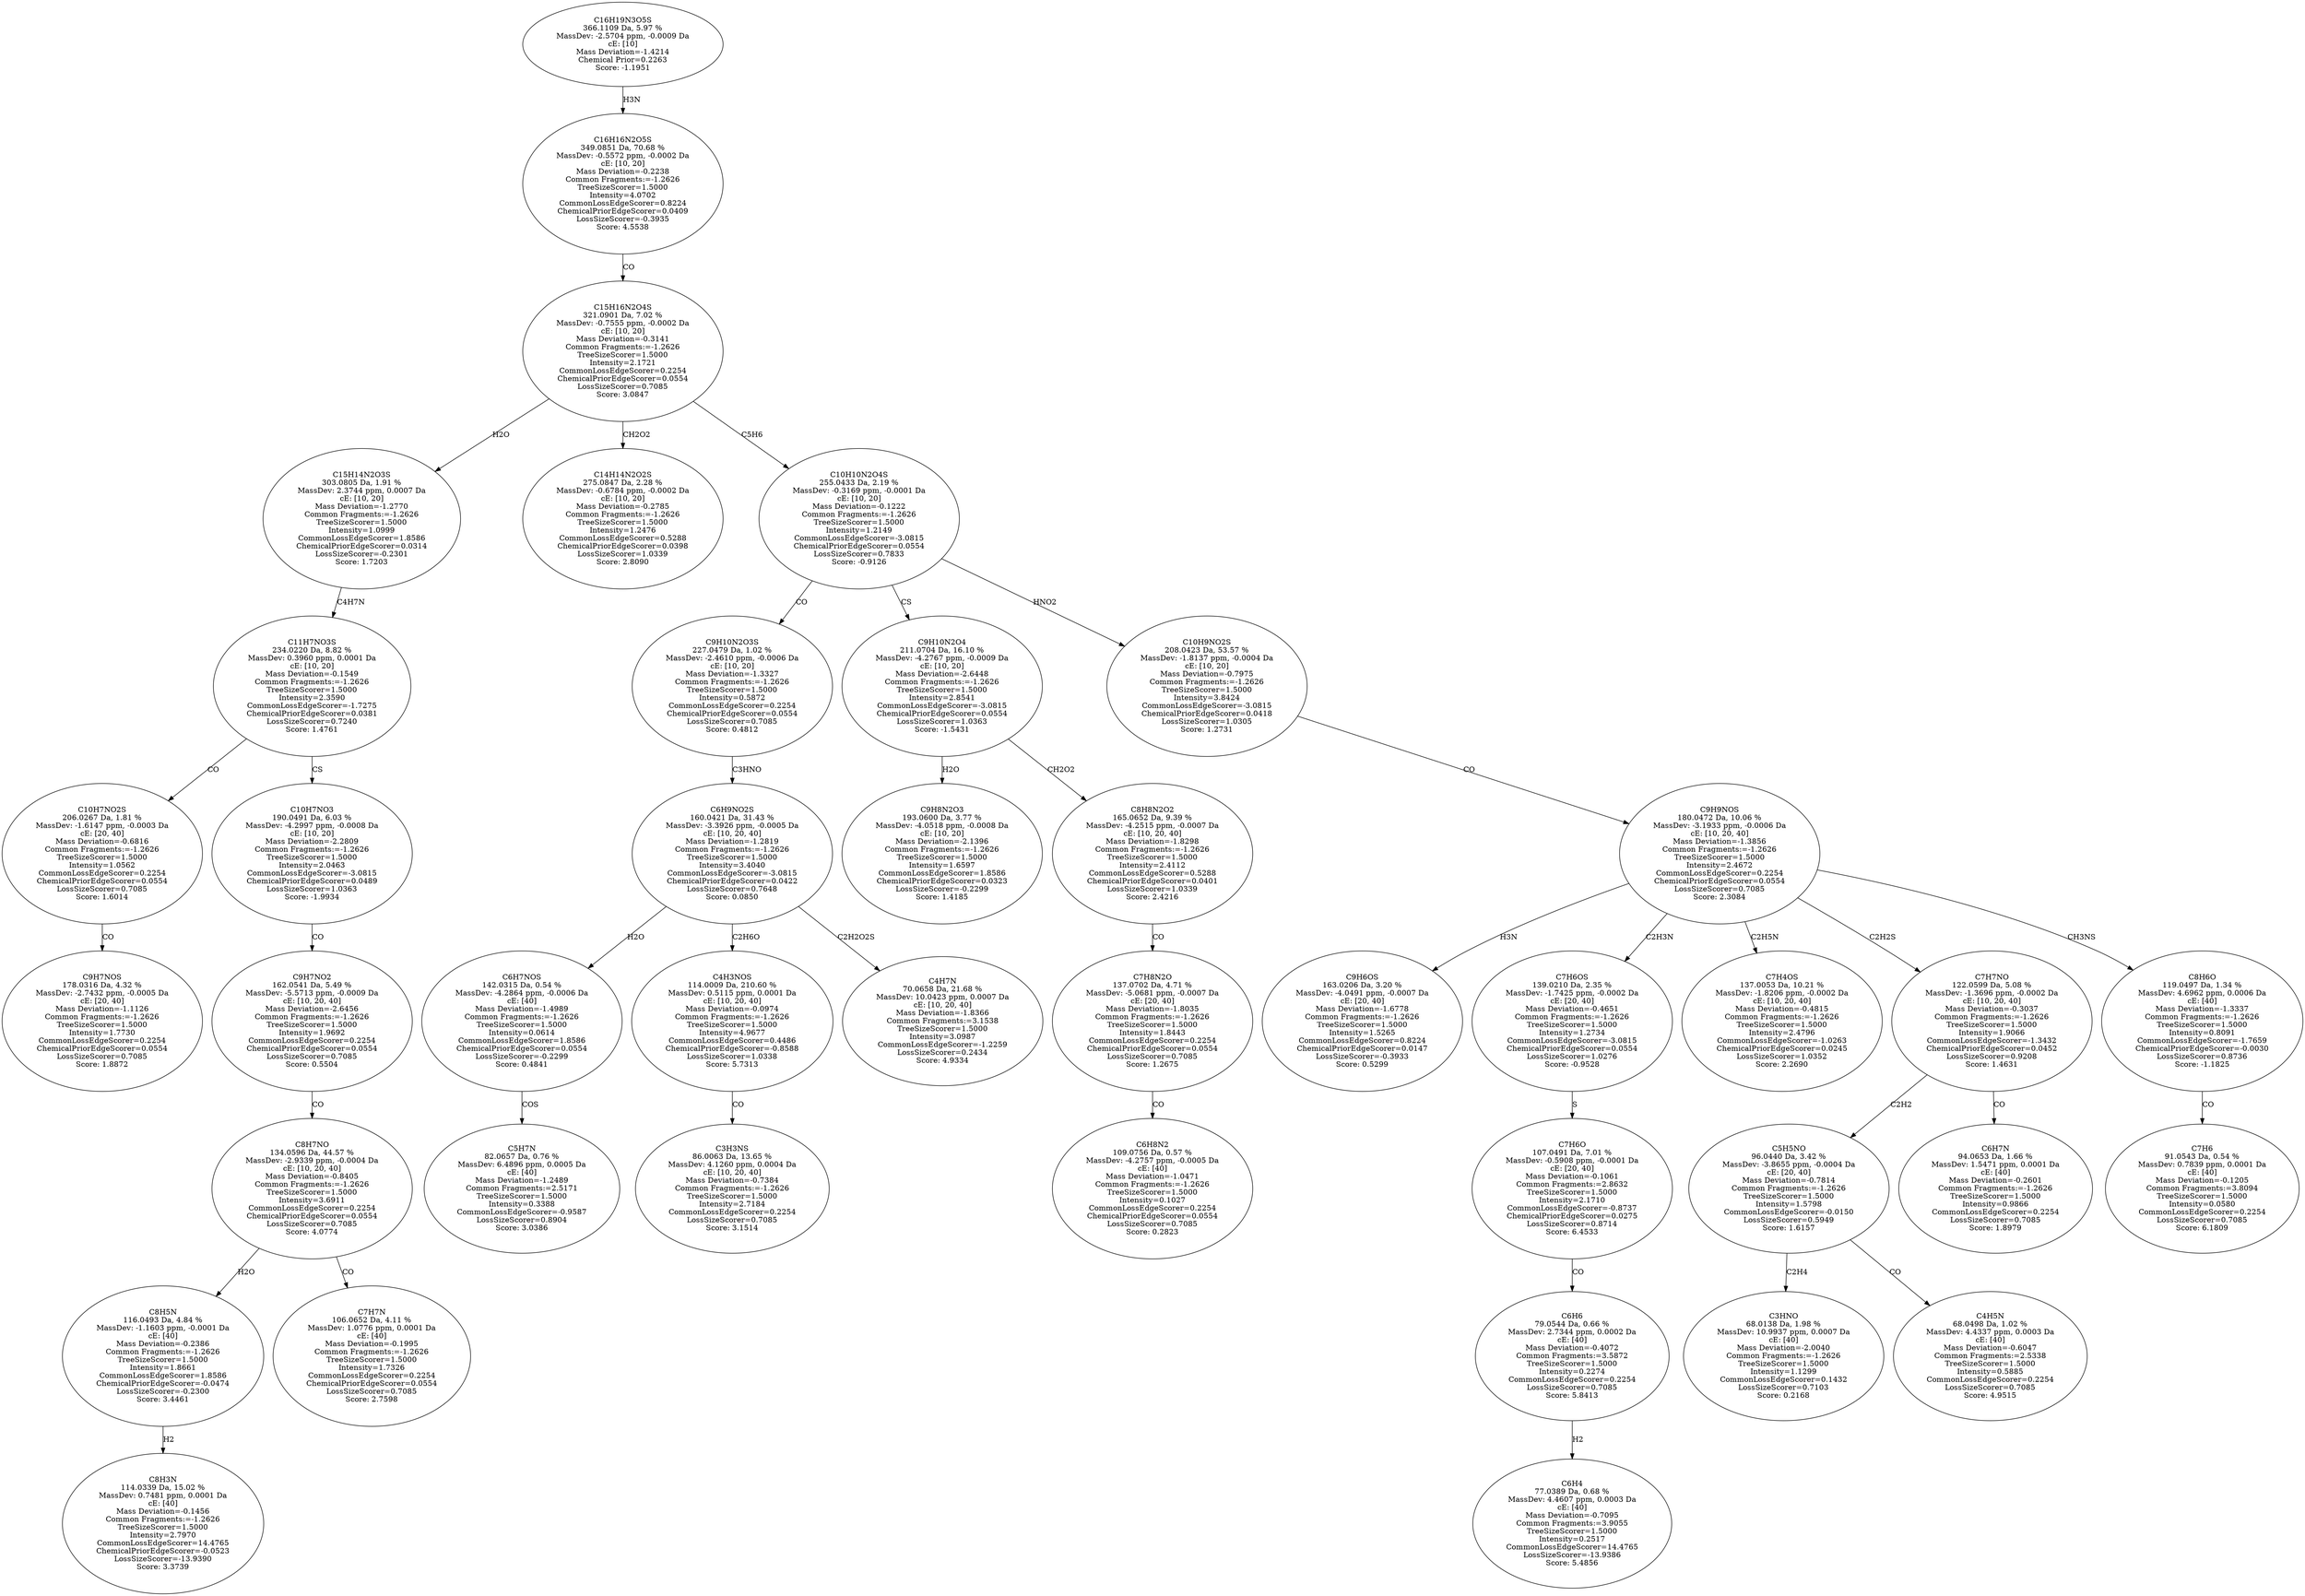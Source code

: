 strict digraph {
v1 [label="C9H7NOS\n178.0316 Da, 4.32 %\nMassDev: -2.7432 ppm, -0.0005 Da\ncE: [20, 40]\nMass Deviation=-1.1126\nCommon Fragments:=-1.2626\nTreeSizeScorer=1.5000\nIntensity=1.7730\nCommonLossEdgeScorer=0.2254\nChemicalPriorEdgeScorer=0.0554\nLossSizeScorer=0.7085\nScore: 1.8872"];
v2 [label="C10H7NO2S\n206.0267 Da, 1.81 %\nMassDev: -1.6147 ppm, -0.0003 Da\ncE: [20, 40]\nMass Deviation=-0.6816\nCommon Fragments:=-1.2626\nTreeSizeScorer=1.5000\nIntensity=1.0562\nCommonLossEdgeScorer=0.2254\nChemicalPriorEdgeScorer=0.0554\nLossSizeScorer=0.7085\nScore: 1.6014"];
v3 [label="C8H3N\n114.0339 Da, 15.02 %\nMassDev: 0.7481 ppm, 0.0001 Da\ncE: [40]\nMass Deviation=-0.1456\nCommon Fragments:=-1.2626\nTreeSizeScorer=1.5000\nIntensity=2.7970\nCommonLossEdgeScorer=14.4765\nChemicalPriorEdgeScorer=-0.0523\nLossSizeScorer=-13.9390\nScore: 3.3739"];
v4 [label="C8H5N\n116.0493 Da, 4.84 %\nMassDev: -1.1603 ppm, -0.0001 Da\ncE: [40]\nMass Deviation=-0.2386\nCommon Fragments:=-1.2626\nTreeSizeScorer=1.5000\nIntensity=1.8661\nCommonLossEdgeScorer=1.8586\nChemicalPriorEdgeScorer=-0.0474\nLossSizeScorer=-0.2300\nScore: 3.4461"];
v5 [label="C7H7N\n106.0652 Da, 4.11 %\nMassDev: 1.0776 ppm, 0.0001 Da\ncE: [40]\nMass Deviation=-0.1995\nCommon Fragments:=-1.2626\nTreeSizeScorer=1.5000\nIntensity=1.7326\nCommonLossEdgeScorer=0.2254\nChemicalPriorEdgeScorer=0.0554\nLossSizeScorer=0.7085\nScore: 2.7598"];
v6 [label="C8H7NO\n134.0596 Da, 44.57 %\nMassDev: -2.9339 ppm, -0.0004 Da\ncE: [10, 20, 40]\nMass Deviation=-0.8405\nCommon Fragments:=-1.2626\nTreeSizeScorer=1.5000\nIntensity=3.6911\nCommonLossEdgeScorer=0.2254\nChemicalPriorEdgeScorer=0.0554\nLossSizeScorer=0.7085\nScore: 4.0774"];
v7 [label="C9H7NO2\n162.0541 Da, 5.49 %\nMassDev: -5.5713 ppm, -0.0009 Da\ncE: [10, 20, 40]\nMass Deviation=-2.6456\nCommon Fragments:=-1.2626\nTreeSizeScorer=1.5000\nIntensity=1.9692\nCommonLossEdgeScorer=0.2254\nChemicalPriorEdgeScorer=0.0554\nLossSizeScorer=0.7085\nScore: 0.5504"];
v8 [label="C10H7NO3\n190.0491 Da, 6.03 %\nMassDev: -4.2997 ppm, -0.0008 Da\ncE: [10, 20]\nMass Deviation=-2.2809\nCommon Fragments:=-1.2626\nTreeSizeScorer=1.5000\nIntensity=2.0463\nCommonLossEdgeScorer=-3.0815\nChemicalPriorEdgeScorer=0.0489\nLossSizeScorer=1.0363\nScore: -1.9934"];
v9 [label="C11H7NO3S\n234.0220 Da, 8.82 %\nMassDev: 0.3960 ppm, 0.0001 Da\ncE: [10, 20]\nMass Deviation=-0.1549\nCommon Fragments:=-1.2626\nTreeSizeScorer=1.5000\nIntensity=2.3590\nCommonLossEdgeScorer=-1.7275\nChemicalPriorEdgeScorer=0.0381\nLossSizeScorer=0.7240\nScore: 1.4761"];
v10 [label="C15H14N2O3S\n303.0805 Da, 1.91 %\nMassDev: 2.3744 ppm, 0.0007 Da\ncE: [10, 20]\nMass Deviation=-1.2770\nCommon Fragments:=-1.2626\nTreeSizeScorer=1.5000\nIntensity=1.0999\nCommonLossEdgeScorer=1.8586\nChemicalPriorEdgeScorer=0.0314\nLossSizeScorer=-0.2301\nScore: 1.7203"];
v11 [label="C14H14N2O2S\n275.0847 Da, 2.28 %\nMassDev: -0.6784 ppm, -0.0002 Da\ncE: [10, 20]\nMass Deviation=-0.2785\nCommon Fragments:=-1.2626\nTreeSizeScorer=1.5000\nIntensity=1.2476\nCommonLossEdgeScorer=0.5288\nChemicalPriorEdgeScorer=0.0398\nLossSizeScorer=1.0339\nScore: 2.8090"];
v12 [label="C5H7N\n82.0657 Da, 0.76 %\nMassDev: 6.4896 ppm, 0.0005 Da\ncE: [40]\nMass Deviation=-1.2489\nCommon Fragments:=2.5171\nTreeSizeScorer=1.5000\nIntensity=0.3388\nCommonLossEdgeScorer=-0.9587\nLossSizeScorer=0.8904\nScore: 3.0386"];
v13 [label="C6H7NOS\n142.0315 Da, 0.54 %\nMassDev: -4.2864 ppm, -0.0006 Da\ncE: [40]\nMass Deviation=-1.4989\nCommon Fragments:=-1.2626\nTreeSizeScorer=1.5000\nIntensity=0.0614\nCommonLossEdgeScorer=1.8586\nChemicalPriorEdgeScorer=0.0554\nLossSizeScorer=-0.2299\nScore: 0.4841"];
v14 [label="C3H3NS\n86.0063 Da, 13.65 %\nMassDev: 4.1260 ppm, 0.0004 Da\ncE: [10, 20, 40]\nMass Deviation=-0.7384\nCommon Fragments:=-1.2626\nTreeSizeScorer=1.5000\nIntensity=2.7184\nCommonLossEdgeScorer=0.2254\nLossSizeScorer=0.7085\nScore: 3.1514"];
v15 [label="C4H3NOS\n114.0009 Da, 210.60 %\nMassDev: 0.5115 ppm, 0.0001 Da\ncE: [10, 20, 40]\nMass Deviation=-0.0974\nCommon Fragments:=-1.2626\nTreeSizeScorer=1.5000\nIntensity=4.9677\nCommonLossEdgeScorer=0.4486\nChemicalPriorEdgeScorer=-0.8588\nLossSizeScorer=1.0338\nScore: 5.7313"];
v16 [label="C4H7N\n70.0658 Da, 21.68 %\nMassDev: 10.0423 ppm, 0.0007 Da\ncE: [10, 20, 40]\nMass Deviation=-1.8366\nCommon Fragments:=3.1538\nTreeSizeScorer=1.5000\nIntensity=3.0987\nCommonLossEdgeScorer=-1.2259\nLossSizeScorer=0.2434\nScore: 4.9334"];
v17 [label="C6H9NO2S\n160.0421 Da, 31.43 %\nMassDev: -3.3926 ppm, -0.0005 Da\ncE: [10, 20, 40]\nMass Deviation=-1.2819\nCommon Fragments:=-1.2626\nTreeSizeScorer=1.5000\nIntensity=3.4040\nCommonLossEdgeScorer=-3.0815\nChemicalPriorEdgeScorer=0.0422\nLossSizeScorer=0.7648\nScore: 0.0850"];
v18 [label="C9H10N2O3S\n227.0479 Da, 1.02 %\nMassDev: -2.4610 ppm, -0.0006 Da\ncE: [10, 20]\nMass Deviation=-1.3327\nCommon Fragments:=-1.2626\nTreeSizeScorer=1.5000\nIntensity=0.5872\nCommonLossEdgeScorer=0.2254\nChemicalPriorEdgeScorer=0.0554\nLossSizeScorer=0.7085\nScore: 0.4812"];
v19 [label="C9H8N2O3\n193.0600 Da, 3.77 %\nMassDev: -4.0518 ppm, -0.0008 Da\ncE: [10, 20]\nMass Deviation=-2.1396\nCommon Fragments:=-1.2626\nTreeSizeScorer=1.5000\nIntensity=1.6597\nCommonLossEdgeScorer=1.8586\nChemicalPriorEdgeScorer=0.0323\nLossSizeScorer=-0.2299\nScore: 1.4185"];
v20 [label="C6H8N2\n109.0756 Da, 0.57 %\nMassDev: -4.2757 ppm, -0.0005 Da\ncE: [40]\nMass Deviation=-1.0471\nCommon Fragments:=-1.2626\nTreeSizeScorer=1.5000\nIntensity=0.1027\nCommonLossEdgeScorer=0.2254\nChemicalPriorEdgeScorer=0.0554\nLossSizeScorer=0.7085\nScore: 0.2823"];
v21 [label="C7H8N2O\n137.0702 Da, 4.71 %\nMassDev: -5.0681 ppm, -0.0007 Da\ncE: [20, 40]\nMass Deviation=-1.8035\nCommon Fragments:=-1.2626\nTreeSizeScorer=1.5000\nIntensity=1.8443\nCommonLossEdgeScorer=0.2254\nChemicalPriorEdgeScorer=0.0554\nLossSizeScorer=0.7085\nScore: 1.2675"];
v22 [label="C8H8N2O2\n165.0652 Da, 9.39 %\nMassDev: -4.2515 ppm, -0.0007 Da\ncE: [10, 20, 40]\nMass Deviation=-1.8298\nCommon Fragments:=-1.2626\nTreeSizeScorer=1.5000\nIntensity=2.4112\nCommonLossEdgeScorer=0.5288\nChemicalPriorEdgeScorer=0.0401\nLossSizeScorer=1.0339\nScore: 2.4216"];
v23 [label="C9H10N2O4\n211.0704 Da, 16.10 %\nMassDev: -4.2767 ppm, -0.0009 Da\ncE: [10, 20]\nMass Deviation=-2.6448\nCommon Fragments:=-1.2626\nTreeSizeScorer=1.5000\nIntensity=2.8541\nCommonLossEdgeScorer=-3.0815\nChemicalPriorEdgeScorer=0.0554\nLossSizeScorer=1.0363\nScore: -1.5431"];
v24 [label="C9H6OS\n163.0206 Da, 3.20 %\nMassDev: -4.0491 ppm, -0.0007 Da\ncE: [20, 40]\nMass Deviation=-1.6778\nCommon Fragments:=-1.2626\nTreeSizeScorer=1.5000\nIntensity=1.5265\nCommonLossEdgeScorer=0.8224\nChemicalPriorEdgeScorer=0.0147\nLossSizeScorer=-0.3933\nScore: 0.5299"];
v25 [label="C6H4\n77.0389 Da, 0.68 %\nMassDev: 4.4607 ppm, 0.0003 Da\ncE: [40]\nMass Deviation=-0.7095\nCommon Fragments:=3.9055\nTreeSizeScorer=1.5000\nIntensity=0.2517\nCommonLossEdgeScorer=14.4765\nLossSizeScorer=-13.9386\nScore: 5.4856"];
v26 [label="C6H6\n79.0544 Da, 0.66 %\nMassDev: 2.7344 ppm, 0.0002 Da\ncE: [40]\nMass Deviation=-0.4072\nCommon Fragments:=3.5872\nTreeSizeScorer=1.5000\nIntensity=0.2274\nCommonLossEdgeScorer=0.2254\nLossSizeScorer=0.7085\nScore: 5.8413"];
v27 [label="C7H6O\n107.0491 Da, 7.01 %\nMassDev: -0.5908 ppm, -0.0001 Da\ncE: [20, 40]\nMass Deviation=-0.1061\nCommon Fragments:=2.8632\nTreeSizeScorer=1.5000\nIntensity=2.1710\nCommonLossEdgeScorer=-0.8737\nChemicalPriorEdgeScorer=0.0275\nLossSizeScorer=0.8714\nScore: 6.4533"];
v28 [label="C7H6OS\n139.0210 Da, 2.35 %\nMassDev: -1.7425 ppm, -0.0002 Da\ncE: [20, 40]\nMass Deviation=-0.4651\nCommon Fragments:=-1.2626\nTreeSizeScorer=1.5000\nIntensity=1.2734\nCommonLossEdgeScorer=-3.0815\nChemicalPriorEdgeScorer=0.0554\nLossSizeScorer=1.0276\nScore: -0.9528"];
v29 [label="C7H4OS\n137.0053 Da, 10.21 %\nMassDev: -1.8206 ppm, -0.0002 Da\ncE: [10, 20, 40]\nMass Deviation=-0.4815\nCommon Fragments:=-1.2626\nTreeSizeScorer=1.5000\nIntensity=2.4796\nCommonLossEdgeScorer=-1.0263\nChemicalPriorEdgeScorer=0.0245\nLossSizeScorer=1.0352\nScore: 2.2690"];
v30 [label="C3HNO\n68.0138 Da, 1.98 %\nMassDev: 10.9937 ppm, 0.0007 Da\ncE: [40]\nMass Deviation=-2.0040\nCommon Fragments:=-1.2626\nTreeSizeScorer=1.5000\nIntensity=1.1299\nCommonLossEdgeScorer=0.1432\nLossSizeScorer=0.7103\nScore: 0.2168"];
v31 [label="C4H5N\n68.0498 Da, 1.02 %\nMassDev: 4.4337 ppm, 0.0003 Da\ncE: [40]\nMass Deviation=-0.6047\nCommon Fragments:=2.5338\nTreeSizeScorer=1.5000\nIntensity=0.5885\nCommonLossEdgeScorer=0.2254\nLossSizeScorer=0.7085\nScore: 4.9515"];
v32 [label="C5H5NO\n96.0440 Da, 3.42 %\nMassDev: -3.8655 ppm, -0.0004 Da\ncE: [20, 40]\nMass Deviation=-0.7814\nCommon Fragments:=-1.2626\nTreeSizeScorer=1.5000\nIntensity=1.5798\nCommonLossEdgeScorer=-0.0150\nLossSizeScorer=0.5949\nScore: 1.6157"];
v33 [label="C6H7N\n94.0653 Da, 1.66 %\nMassDev: 1.5471 ppm, 0.0001 Da\ncE: [40]\nMass Deviation=-0.2601\nCommon Fragments:=-1.2626\nTreeSizeScorer=1.5000\nIntensity=0.9866\nCommonLossEdgeScorer=0.2254\nLossSizeScorer=0.7085\nScore: 1.8979"];
v34 [label="C7H7NO\n122.0599 Da, 5.08 %\nMassDev: -1.3696 ppm, -0.0002 Da\ncE: [10, 20, 40]\nMass Deviation=-0.3037\nCommon Fragments:=-1.2626\nTreeSizeScorer=1.5000\nIntensity=1.9066\nCommonLossEdgeScorer=-1.3432\nChemicalPriorEdgeScorer=0.0452\nLossSizeScorer=0.9208\nScore: 1.4631"];
v35 [label="C7H6\n91.0543 Da, 0.54 %\nMassDev: 0.7839 ppm, 0.0001 Da\ncE: [40]\nMass Deviation=-0.1205\nCommon Fragments:=3.8094\nTreeSizeScorer=1.5000\nIntensity=0.0580\nCommonLossEdgeScorer=0.2254\nLossSizeScorer=0.7085\nScore: 6.1809"];
v36 [label="C8H6O\n119.0497 Da, 1.34 %\nMassDev: 4.6962 ppm, 0.0006 Da\ncE: [40]\nMass Deviation=-1.3337\nCommon Fragments:=-1.2626\nTreeSizeScorer=1.5000\nIntensity=0.8091\nCommonLossEdgeScorer=-1.7659\nChemicalPriorEdgeScorer=-0.0030\nLossSizeScorer=0.8736\nScore: -1.1825"];
v37 [label="C9H9NOS\n180.0472 Da, 10.06 %\nMassDev: -3.1933 ppm, -0.0006 Da\ncE: [10, 20, 40]\nMass Deviation=-1.3856\nCommon Fragments:=-1.2626\nTreeSizeScorer=1.5000\nIntensity=2.4672\nCommonLossEdgeScorer=0.2254\nChemicalPriorEdgeScorer=0.0554\nLossSizeScorer=0.7085\nScore: 2.3084"];
v38 [label="C10H9NO2S\n208.0423 Da, 53.57 %\nMassDev: -1.8137 ppm, -0.0004 Da\ncE: [10, 20]\nMass Deviation=-0.7975\nCommon Fragments:=-1.2626\nTreeSizeScorer=1.5000\nIntensity=3.8424\nCommonLossEdgeScorer=-3.0815\nChemicalPriorEdgeScorer=0.0418\nLossSizeScorer=1.0305\nScore: 1.2731"];
v39 [label="C10H10N2O4S\n255.0433 Da, 2.19 %\nMassDev: -0.3169 ppm, -0.0001 Da\ncE: [10, 20]\nMass Deviation=-0.1222\nCommon Fragments:=-1.2626\nTreeSizeScorer=1.5000\nIntensity=1.2149\nCommonLossEdgeScorer=-3.0815\nChemicalPriorEdgeScorer=0.0554\nLossSizeScorer=0.7833\nScore: -0.9126"];
v40 [label="C15H16N2O4S\n321.0901 Da, 7.02 %\nMassDev: -0.7555 ppm, -0.0002 Da\ncE: [10, 20]\nMass Deviation=-0.3141\nCommon Fragments:=-1.2626\nTreeSizeScorer=1.5000\nIntensity=2.1721\nCommonLossEdgeScorer=0.2254\nChemicalPriorEdgeScorer=0.0554\nLossSizeScorer=0.7085\nScore: 3.0847"];
v41 [label="C16H16N2O5S\n349.0851 Da, 70.68 %\nMassDev: -0.5572 ppm, -0.0002 Da\ncE: [10, 20]\nMass Deviation=-0.2238\nCommon Fragments:=-1.2626\nTreeSizeScorer=1.5000\nIntensity=4.0702\nCommonLossEdgeScorer=0.8224\nChemicalPriorEdgeScorer=0.0409\nLossSizeScorer=-0.3935\nScore: 4.5538"];
v42 [label="C16H19N3O5S\n366.1109 Da, 5.97 %\nMassDev: -2.5704 ppm, -0.0009 Da\ncE: [10]\nMass Deviation=-1.4214\nChemical Prior=0.2263\nScore: -1.1951"];
v2 -> v1 [label="CO"];
v9 -> v2 [label="CO"];
v4 -> v3 [label="H2"];
v6 -> v4 [label="H2O"];
v6 -> v5 [label="CO"];
v7 -> v6 [label="CO"];
v8 -> v7 [label="CO"];
v9 -> v8 [label="CS"];
v10 -> v9 [label="C4H7N"];
v40 -> v10 [label="H2O"];
v40 -> v11 [label="CH2O2"];
v13 -> v12 [label="COS"];
v17 -> v13 [label="H2O"];
v15 -> v14 [label="CO"];
v17 -> v15 [label="C2H6O"];
v17 -> v16 [label="C2H2O2S"];
v18 -> v17 [label="C3HNO"];
v39 -> v18 [label="CO"];
v23 -> v19 [label="H2O"];
v21 -> v20 [label="CO"];
v22 -> v21 [label="CO"];
v23 -> v22 [label="CH2O2"];
v39 -> v23 [label="CS"];
v37 -> v24 [label="H3N"];
v26 -> v25 [label="H2"];
v27 -> v26 [label="CO"];
v28 -> v27 [label="S"];
v37 -> v28 [label="C2H3N"];
v37 -> v29 [label="C2H5N"];
v32 -> v30 [label="C2H4"];
v32 -> v31 [label="CO"];
v34 -> v32 [label="C2H2"];
v34 -> v33 [label="CO"];
v37 -> v34 [label="C2H2S"];
v36 -> v35 [label="CO"];
v37 -> v36 [label="CH3NS"];
v38 -> v37 [label="CO"];
v39 -> v38 [label="HNO2"];
v40 -> v39 [label="C5H6"];
v41 -> v40 [label="CO"];
v42 -> v41 [label="H3N"];
}